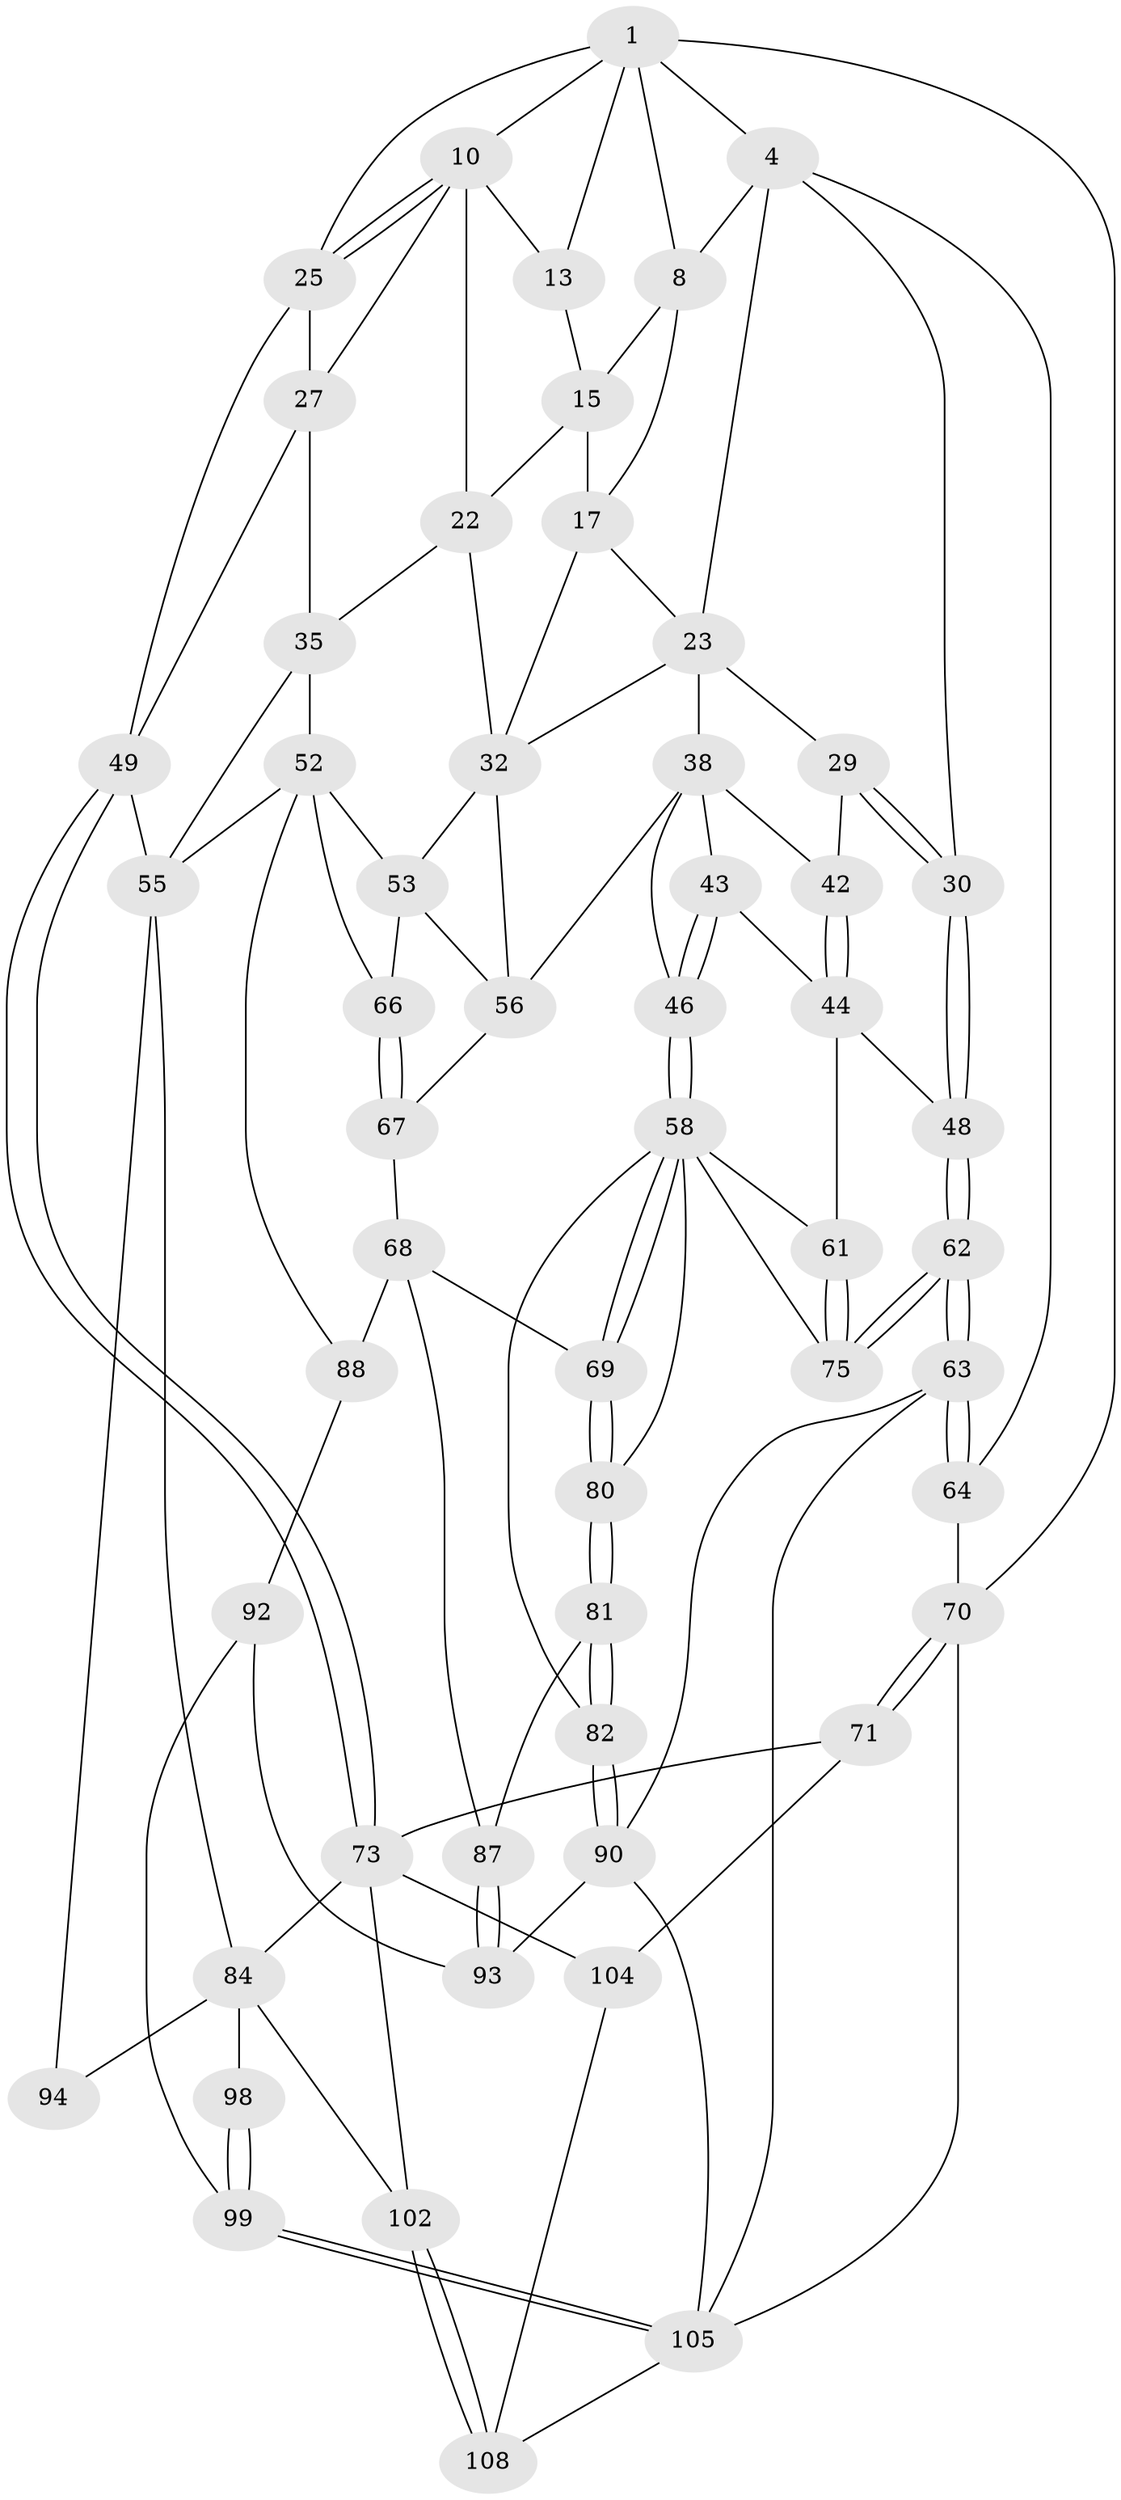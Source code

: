 // original degree distribution, {3: 0.01818181818181818, 4: 0.24545454545454545, 6: 0.22727272727272727, 5: 0.509090909090909}
// Generated by graph-tools (version 1.1) at 2025/17/03/09/25 04:17:14]
// undirected, 55 vertices, 125 edges
graph export_dot {
graph [start="1"]
  node [color=gray90,style=filled];
  1 [pos="+0.5456548952764166+0",super="+7+2"];
  4 [pos="+0+0",super="+5"];
  8 [pos="+0.4764188101652326+0.04995358415782121",super="+9"];
  10 [pos="+0.7665782565528456+0.07448357909925514",super="+11"];
  13 [pos="+0.5496148957468496+0.016774362255255533",super="+14"];
  15 [pos="+0.5421026470858347+0.1376499577207626",super="+16+19"];
  17 [pos="+0.45415411100107844+0.22283353075789541",super="+18+20"];
  22 [pos="+0.625104716249987+0.21832519531325162",super="+31"];
  23 [pos="+0.37312308709860065+0.21255344291548897",super="+24+37"];
  25 [pos="+0.8276203553374735+0.14968029655422227",super="+26"];
  27 [pos="+0.7878853493896477+0.2785696025377653",super="+33"];
  29 [pos="+0+0.25649558661836974"];
  30 [pos="+0+0.1697889617452671"];
  32 [pos="+0.5720264454237383+0.37568579575469346",super="+36"];
  35 [pos="+0.7266773373116343+0.37609882975177",super="+51"];
  38 [pos="+0.2606192632667423+0.44953179537397514",super="+45+39"];
  42 [pos="+0.05122474106989274+0.35289000544421134"];
  43 [pos="+0.11736659802548188+0.4669950447989395"];
  44 [pos="+0+0.4858756382105686",super="+47"];
  46 [pos="+0.23519811097731821+0.49223101806491165"];
  48 [pos="+0+0.5040288802395794"];
  49 [pos="+1+0.5149688005627975",super="+50"];
  52 [pos="+0.6466278400128961+0.5713725335217471",super="+76"];
  53 [pos="+0.6170634806496157+0.5553630551331274",super="+65"];
  55 [pos="+0.7541510358800275+0.6047979451746377",super="+78"];
  56 [pos="+0.4946524547362635+0.4991903851536499",super="+57"];
  58 [pos="+0.22693012332059315+0.5483899596443425",super="+59"];
  61 [pos="+0.022840167852023478+0.5916085116536551"];
  62 [pos="+0+0.8208773418522012"];
  63 [pos="+0+1",super="+91"];
  64 [pos="+0+1"];
  66 [pos="+0.4691618127949514+0.6804398239188124"];
  67 [pos="+0.4201916391226181+0.669768435972082"];
  68 [pos="+0.37072235235878476+0.6794771361476459",super="+86"];
  69 [pos="+0.34764244310832754+0.6623782791144075"];
  70 [pos="+1+1"];
  71 [pos="+1+1",super="+72"];
  73 [pos="+1+0.6638263879638633",super="+83"];
  75 [pos="+0.03568884188268648+0.7122931568901868"];
  80 [pos="+0.20058106687882044+0.7734669879070649"];
  81 [pos="+0.19670543575775776+0.79538308709344"];
  82 [pos="+0.19417536993121065+0.7993875536259405"];
  84 [pos="+0.7941136062901318+0.7328071594399593",super="+85+95"];
  87 [pos="+0.32759505370428826+0.7531002086407642"];
  88 [pos="+0.46726057694521356+0.8082263005132039",super="+89"];
  90 [pos="+0.18999921196122038+0.8413648849438347",super="+103"];
  92 [pos="+0.3574655408238488+0.885628465758315",super="+100"];
  93 [pos="+0.35594623268303766+0.8855248090770724"];
  94 [pos="+0.6102538221035769+0.7956348504981119"];
  98 [pos="+0.5628419901944107+1"];
  99 [pos="+0.5272904986196774+1"];
  102 [pos="+0.794004119543898+0.9174397615080924"];
  104 [pos="+0.9287928479937965+0.9145801486127239",super="+107"];
  105 [pos="+0.5196568403712862+1",super="+110+106"];
  108 [pos="+0.8625938533668261+1"];
  1 -- 8;
  1 -- 13;
  1 -- 4;
  1 -- 70;
  1 -- 10;
  1 -- 25;
  4 -- 30;
  4 -- 64;
  4 -- 8;
  4 -- 23;
  8 -- 15;
  8 -- 17;
  10 -- 25;
  10 -- 25;
  10 -- 22;
  10 -- 27;
  10 -- 13 [weight=2];
  13 -- 15;
  15 -- 17 [weight=2];
  15 -- 22;
  17 -- 23;
  17 -- 32;
  22 -- 32;
  22 -- 35;
  23 -- 29;
  23 -- 38 [weight=2];
  23 -- 32;
  25 -- 27 [weight=2];
  25 -- 49;
  27 -- 49;
  27 -- 35;
  29 -- 30;
  29 -- 30;
  29 -- 42;
  30 -- 48;
  30 -- 48;
  32 -- 56;
  32 -- 53;
  35 -- 52;
  35 -- 55;
  38 -- 46;
  38 -- 56;
  38 -- 42;
  38 -- 43;
  42 -- 44;
  42 -- 44;
  43 -- 44;
  43 -- 46;
  43 -- 46;
  44 -- 48;
  44 -- 61;
  46 -- 58;
  46 -- 58;
  48 -- 62;
  48 -- 62;
  49 -- 73;
  49 -- 73;
  49 -- 55;
  52 -- 53;
  52 -- 88;
  52 -- 66;
  52 -- 55;
  53 -- 56;
  53 -- 66;
  55 -- 84;
  55 -- 94;
  56 -- 67;
  58 -- 69;
  58 -- 69;
  58 -- 80;
  58 -- 82;
  58 -- 75;
  58 -- 61;
  61 -- 75;
  61 -- 75;
  62 -- 63;
  62 -- 63;
  62 -- 75;
  62 -- 75;
  63 -- 64 [weight=2];
  63 -- 64;
  63 -- 90;
  63 -- 105;
  64 -- 70;
  66 -- 67;
  66 -- 67;
  67 -- 68;
  68 -- 69;
  68 -- 88;
  68 -- 87;
  69 -- 80;
  69 -- 80;
  70 -- 71;
  70 -- 71;
  70 -- 105;
  71 -- 104 [weight=2];
  71 -- 73;
  73 -- 104;
  73 -- 84;
  73 -- 102;
  80 -- 81;
  80 -- 81;
  81 -- 82;
  81 -- 82;
  81 -- 87;
  82 -- 90;
  82 -- 90;
  84 -- 94 [weight=2];
  84 -- 98 [weight=2];
  84 -- 102;
  87 -- 93;
  87 -- 93;
  88 -- 92 [weight=2];
  90 -- 93;
  90 -- 105;
  92 -- 93;
  92 -- 99;
  98 -- 99;
  98 -- 99;
  99 -- 105;
  99 -- 105;
  102 -- 108;
  102 -- 108;
  104 -- 108;
  105 -- 108;
}
